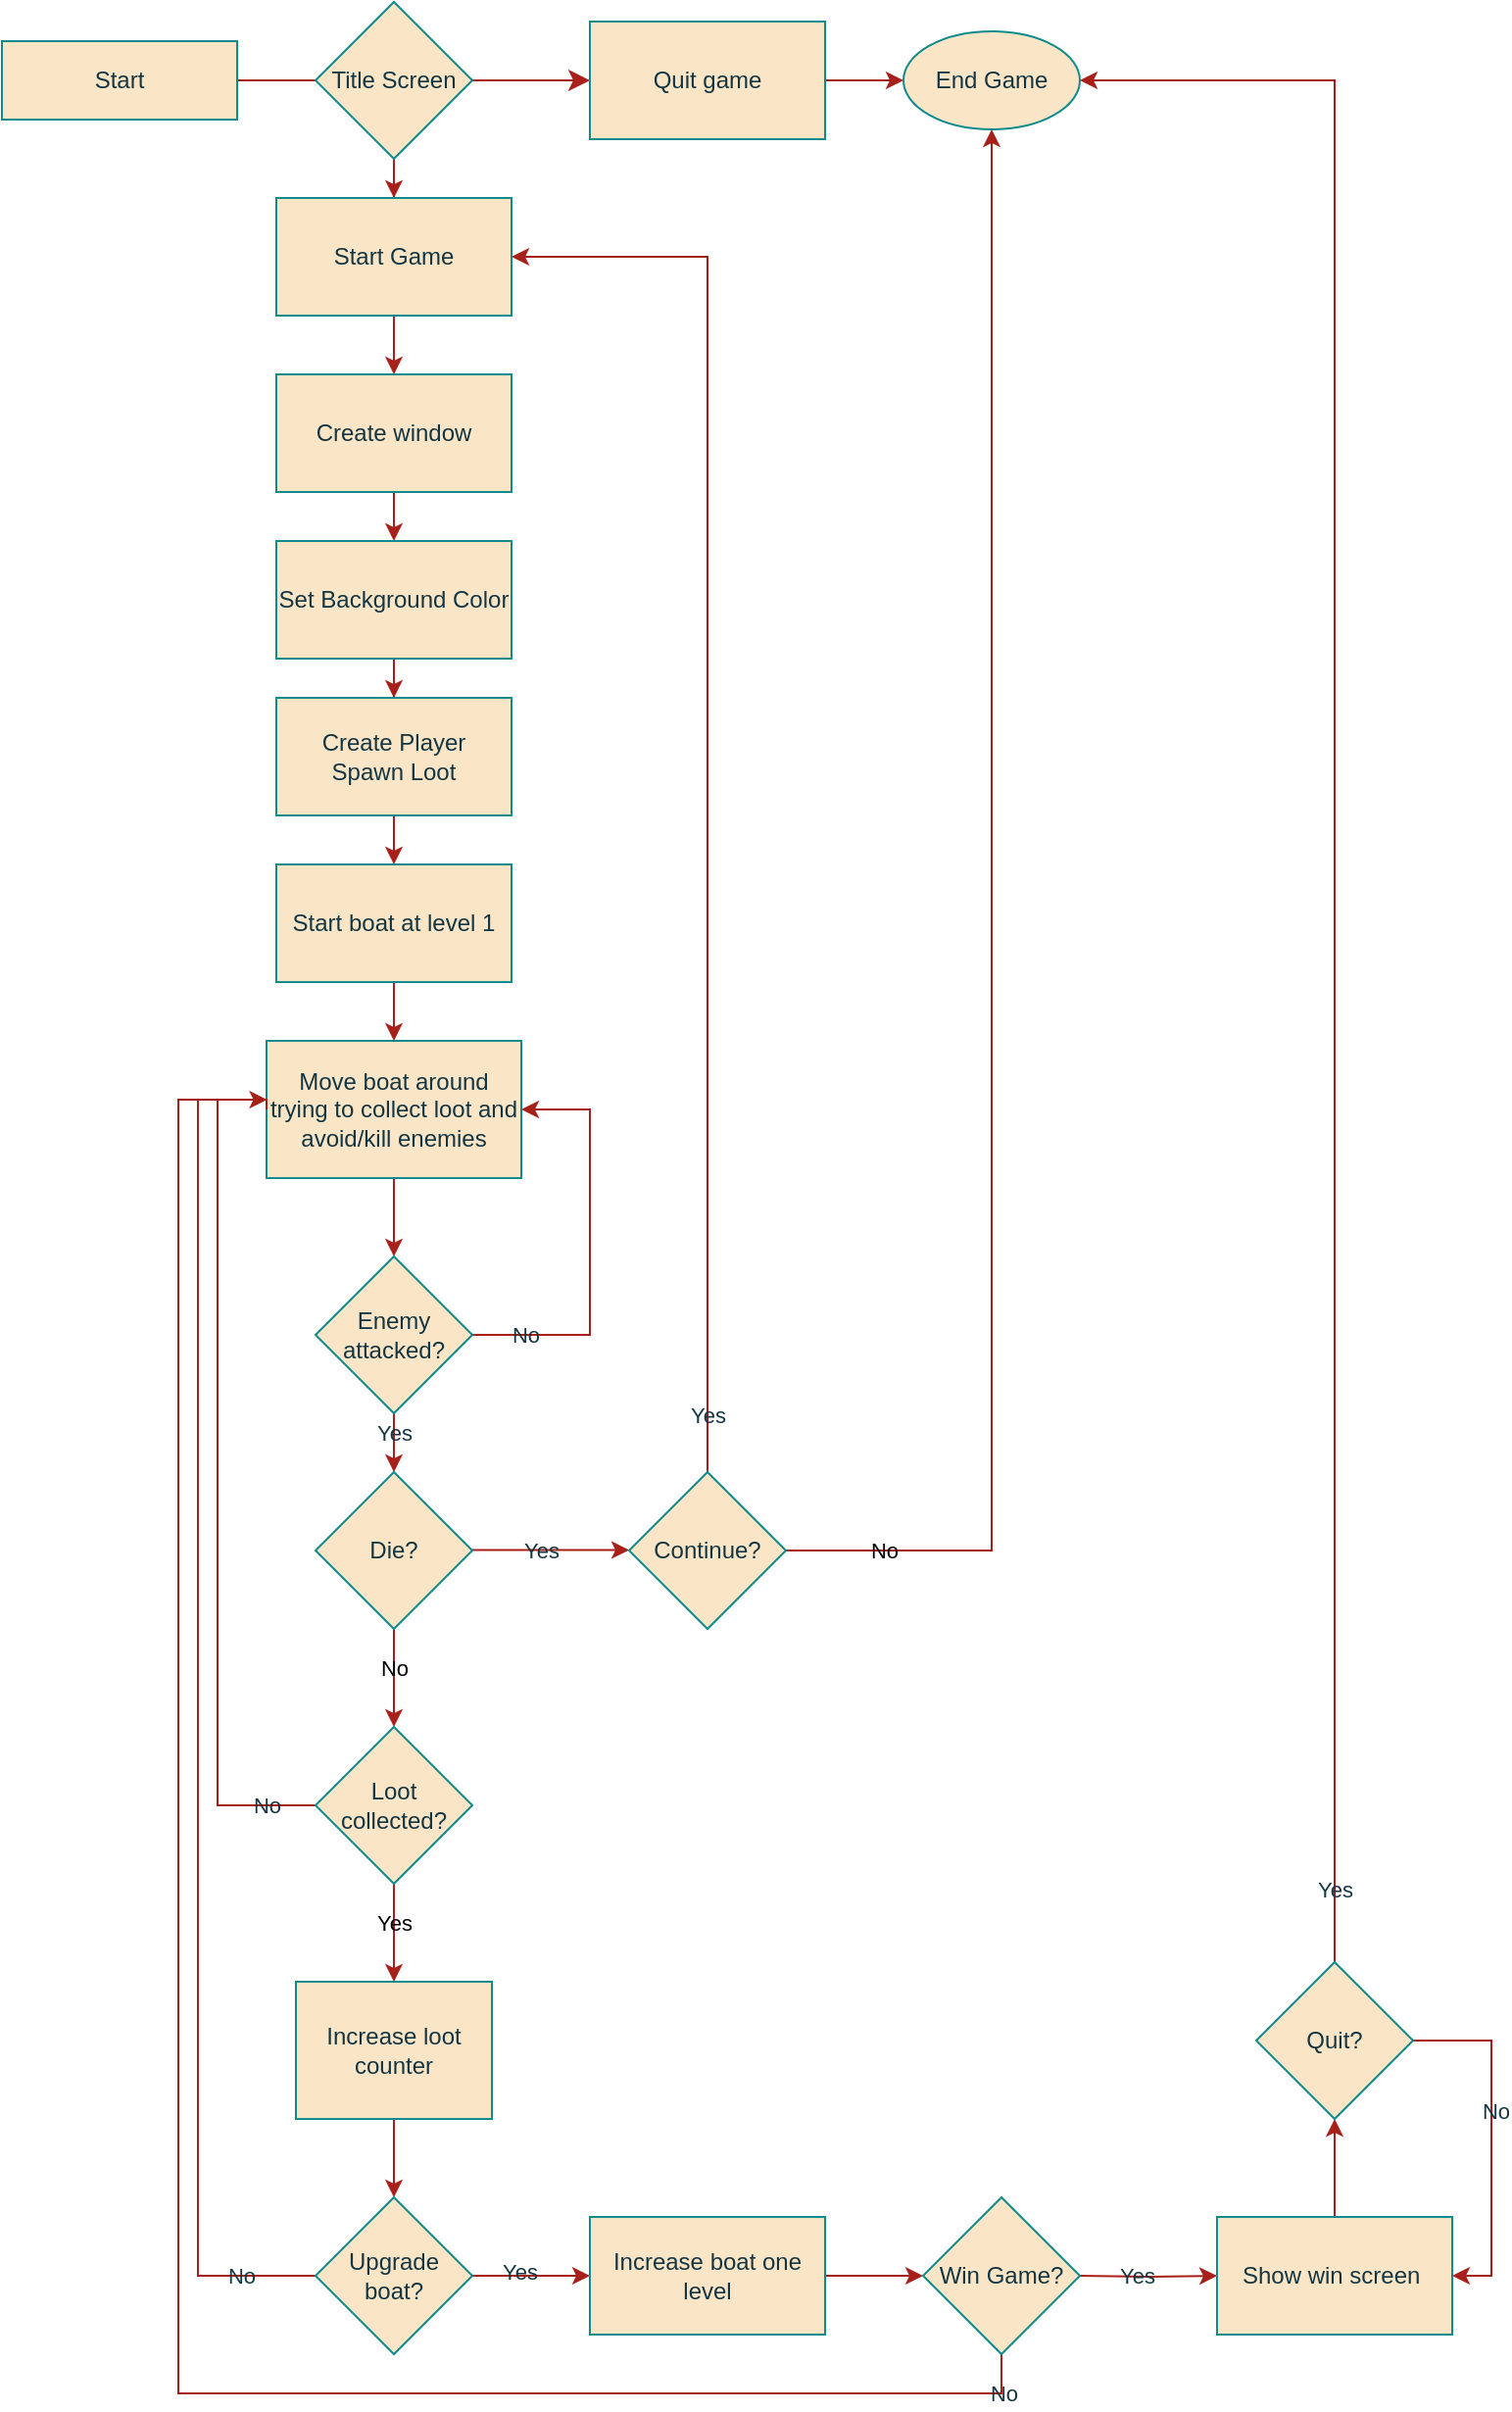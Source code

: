 <mxfile version="21.0.2" type="google"><diagram id="C5RBs43oDa-KdzZeNtuy" name="Page-1"><mxGraphModel grid="1" page="1" gridSize="10" guides="1" tooltips="1" connect="1" arrows="1" fold="1" pageScale="1" pageWidth="827" pageHeight="1169" math="0" shadow="0"><root><mxCell id="WIyWlLk6GJQsqaUBKTNV-0"/><mxCell id="WIyWlLk6GJQsqaUBKTNV-1" parent="WIyWlLk6GJQsqaUBKTNV-0"/><mxCell id="WIyWlLk6GJQsqaUBKTNV-2" value="" style="rounded=0;html=1;jettySize=auto;orthogonalLoop=1;fontSize=11;endArrow=classic;endFill=1;endSize=8;strokeWidth=1;shadow=0;labelBackgroundColor=none;edgeStyle=orthogonalEdgeStyle;strokeColor=#A8201A;fontColor=default;entryX=0;entryY=0.5;entryDx=0;entryDy=0;" edge="1" parent="WIyWlLk6GJQsqaUBKTNV-1" source="WIyWlLk6GJQsqaUBKTNV-3" target="h13ux0XJyZY1OBNdAY6Y-11"><mxGeometry relative="1" as="geometry"><mxPoint x="320" y="60" as="targetPoint"/></mxGeometry></mxCell><mxCell id="WIyWlLk6GJQsqaUBKTNV-3" value="Start" style="rounded=0;whiteSpace=wrap;html=1;fontSize=12;glass=0;strokeWidth=1;shadow=0;labelBackgroundColor=none;fillColor=#FAE5C7;strokeColor=#0F8B8D;fontColor=#143642;" vertex="1" parent="WIyWlLk6GJQsqaUBKTNV-1"><mxGeometry x="40" y="40" width="120" height="40" as="geometry"/></mxCell><mxCell id="h13ux0XJyZY1OBNdAY6Y-15" value="" style="edgeStyle=orthogonalEdgeStyle;rounded=0;orthogonalLoop=1;jettySize=auto;html=1;labelBackgroundColor=none;strokeColor=#A8201A;fontColor=default;" edge="1" parent="WIyWlLk6GJQsqaUBKTNV-1" source="h13ux0XJyZY1OBNdAY6Y-1" target="h13ux0XJyZY1OBNdAY6Y-14"><mxGeometry relative="1" as="geometry"/></mxCell><mxCell id="h13ux0XJyZY1OBNdAY6Y-1" value="Title Screen" style="rhombus;whiteSpace=wrap;html=1;rounded=0;labelBackgroundColor=none;fillColor=#FAE5C7;strokeColor=#0F8B8D;fontColor=#143642;" vertex="1" parent="WIyWlLk6GJQsqaUBKTNV-1"><mxGeometry x="200" y="20" width="80" height="80" as="geometry"/></mxCell><mxCell id="h13ux0XJyZY1OBNdAY6Y-12" style="edgeStyle=orthogonalEdgeStyle;rounded=0;orthogonalLoop=1;jettySize=auto;html=1;endArrow=classic;endFill=1;labelBackgroundColor=none;strokeColor=#A8201A;fontColor=default;" edge="1" parent="WIyWlLk6GJQsqaUBKTNV-1" source="h13ux0XJyZY1OBNdAY6Y-11"><mxGeometry relative="1" as="geometry"><mxPoint x="500.0" y="60" as="targetPoint"/></mxGeometry></mxCell><mxCell id="h13ux0XJyZY1OBNdAY6Y-11" value="Quit game" style="rounded=0;whiteSpace=wrap;html=1;labelBackgroundColor=none;fillColor=#FAE5C7;strokeColor=#0F8B8D;fontColor=#143642;" vertex="1" parent="WIyWlLk6GJQsqaUBKTNV-1"><mxGeometry x="340" y="30" width="120" height="60" as="geometry"/></mxCell><mxCell id="h13ux0XJyZY1OBNdAY6Y-13" value="End Game" style="ellipse;whiteSpace=wrap;html=1;rounded=0;labelBackgroundColor=none;fillColor=#FAE5C7;strokeColor=#0F8B8D;fontColor=#143642;" vertex="1" parent="WIyWlLk6GJQsqaUBKTNV-1"><mxGeometry x="500" y="35" width="90" height="50" as="geometry"/></mxCell><mxCell id="h13ux0XJyZY1OBNdAY6Y-18" value="" style="edgeStyle=orthogonalEdgeStyle;rounded=0;orthogonalLoop=1;jettySize=auto;html=1;labelBackgroundColor=none;strokeColor=#A8201A;fontColor=default;" edge="1" parent="WIyWlLk6GJQsqaUBKTNV-1" source="h13ux0XJyZY1OBNdAY6Y-14" target="h13ux0XJyZY1OBNdAY6Y-17"><mxGeometry relative="1" as="geometry"/></mxCell><mxCell id="h13ux0XJyZY1OBNdAY6Y-14" value="Start Game" style="whiteSpace=wrap;html=1;rounded=0;labelBackgroundColor=none;fillColor=#FAE5C7;strokeColor=#0F8B8D;fontColor=#143642;" vertex="1" parent="WIyWlLk6GJQsqaUBKTNV-1"><mxGeometry x="180" y="120" width="120" height="60" as="geometry"/></mxCell><mxCell id="h13ux0XJyZY1OBNdAY6Y-20" value="" style="edgeStyle=orthogonalEdgeStyle;rounded=0;orthogonalLoop=1;jettySize=auto;html=1;labelBackgroundColor=none;strokeColor=#A8201A;fontColor=default;" edge="1" parent="WIyWlLk6GJQsqaUBKTNV-1" source="h13ux0XJyZY1OBNdAY6Y-17" target="h13ux0XJyZY1OBNdAY6Y-19"><mxGeometry relative="1" as="geometry"/></mxCell><mxCell id="h13ux0XJyZY1OBNdAY6Y-17" value="Create window" style="whiteSpace=wrap;html=1;rounded=0;labelBackgroundColor=none;fillColor=#FAE5C7;strokeColor=#0F8B8D;fontColor=#143642;" vertex="1" parent="WIyWlLk6GJQsqaUBKTNV-1"><mxGeometry x="180" y="210" width="120" height="60" as="geometry"/></mxCell><mxCell id="h13ux0XJyZY1OBNdAY6Y-22" value="" style="edgeStyle=orthogonalEdgeStyle;rounded=0;orthogonalLoop=1;jettySize=auto;html=1;labelBackgroundColor=none;strokeColor=#A8201A;fontColor=default;" edge="1" parent="WIyWlLk6GJQsqaUBKTNV-1" source="h13ux0XJyZY1OBNdAY6Y-19" target="h13ux0XJyZY1OBNdAY6Y-21"><mxGeometry relative="1" as="geometry"/></mxCell><mxCell id="h13ux0XJyZY1OBNdAY6Y-19" value="Set Background Color" style="whiteSpace=wrap;html=1;rounded=0;labelBackgroundColor=none;fillColor=#FAE5C7;strokeColor=#0F8B8D;fontColor=#143642;" vertex="1" parent="WIyWlLk6GJQsqaUBKTNV-1"><mxGeometry x="180" y="295" width="120" height="60" as="geometry"/></mxCell><mxCell id="h13ux0XJyZY1OBNdAY6Y-38" value="" style="edgeStyle=orthogonalEdgeStyle;rounded=0;orthogonalLoop=1;jettySize=auto;html=1;labelBackgroundColor=none;strokeColor=#A8201A;fontColor=default;" edge="1" parent="WIyWlLk6GJQsqaUBKTNV-1" source="h13ux0XJyZY1OBNdAY6Y-21" target="h13ux0XJyZY1OBNdAY6Y-37"><mxGeometry relative="1" as="geometry"/></mxCell><mxCell id="h13ux0XJyZY1OBNdAY6Y-21" value="Create Player&lt;br&gt;Spawn Loot" style="whiteSpace=wrap;html=1;rounded=0;labelBackgroundColor=none;fillColor=#FAE5C7;strokeColor=#0F8B8D;fontColor=#143642;" vertex="1" parent="WIyWlLk6GJQsqaUBKTNV-1"><mxGeometry x="180" y="375" width="120" height="60" as="geometry"/></mxCell><mxCell id="h13ux0XJyZY1OBNdAY6Y-40" style="edgeStyle=orthogonalEdgeStyle;rounded=0;orthogonalLoop=1;jettySize=auto;html=1;entryX=0.5;entryY=0;entryDx=0;entryDy=0;labelBackgroundColor=none;strokeColor=#A8201A;fontColor=default;" edge="1" parent="WIyWlLk6GJQsqaUBKTNV-1" source="h13ux0XJyZY1OBNdAY6Y-25"><mxGeometry relative="1" as="geometry"><mxPoint x="240" y="660" as="targetPoint"/></mxGeometry></mxCell><mxCell id="h13ux0XJyZY1OBNdAY6Y-25" value="Move boat around trying to collect loot and avoid/kill enemies" style="whiteSpace=wrap;html=1;rounded=0;labelBackgroundColor=none;fillColor=#FAE5C7;strokeColor=#0F8B8D;fontColor=#143642;" vertex="1" parent="WIyWlLk6GJQsqaUBKTNV-1"><mxGeometry x="175" y="550" width="130" height="70" as="geometry"/></mxCell><mxCell id="h13ux0XJyZY1OBNdAY6Y-30" value="" style="edgeStyle=orthogonalEdgeStyle;rounded=0;orthogonalLoop=1;jettySize=auto;html=1;labelBackgroundColor=none;strokeColor=#A8201A;fontColor=default;" edge="1" parent="WIyWlLk6GJQsqaUBKTNV-1"><mxGeometry relative="1" as="geometry"><mxPoint x="280" y="809.76" as="sourcePoint"/><mxPoint x="360" y="809.76" as="targetPoint"/></mxGeometry></mxCell><mxCell id="h13ux0XJyZY1OBNdAY6Y-31" value="Yes" style="edgeLabel;html=1;align=center;verticalAlign=middle;resizable=0;points=[];rounded=0;labelBackgroundColor=none;fontColor=#143642;" connectable="0" vertex="1" parent="h13ux0XJyZY1OBNdAY6Y-30"><mxGeometry x="-0.129" y="-2" relative="1" as="geometry"><mxPoint y="-2" as="offset"/></mxGeometry></mxCell><mxCell id="h13ux0XJyZY1OBNdAY6Y-45" value="No" style="edgeStyle=orthogonalEdgeStyle;rounded=0;orthogonalLoop=1;jettySize=auto;html=1;labelBackgroundColor=none;strokeColor=#A8201A;fontColor=default;" edge="1" parent="WIyWlLk6GJQsqaUBKTNV-1" source="h13ux0XJyZY1OBNdAY6Y-27" target="h13ux0XJyZY1OBNdAY6Y-44"><mxGeometry x="-0.2" relative="1" as="geometry"><mxPoint as="offset"/></mxGeometry></mxCell><mxCell id="h13ux0XJyZY1OBNdAY6Y-27" value="Die?" style="rhombus;whiteSpace=wrap;html=1;rounded=0;labelBackgroundColor=none;fillColor=#FAE5C7;strokeColor=#0F8B8D;fontColor=#143642;" vertex="1" parent="WIyWlLk6GJQsqaUBKTNV-1"><mxGeometry x="200" y="770" width="80" height="80" as="geometry"/></mxCell><mxCell id="h13ux0XJyZY1OBNdAY6Y-32" value="No" style="edgeStyle=orthogonalEdgeStyle;rounded=0;orthogonalLoop=1;jettySize=auto;html=1;entryX=0.5;entryY=1;entryDx=0;entryDy=0;labelBackgroundColor=none;strokeColor=#A8201A;fontColor=default;" edge="1" parent="WIyWlLk6GJQsqaUBKTNV-1" source="h13ux0XJyZY1OBNdAY6Y-29" target="h13ux0XJyZY1OBNdAY6Y-13"><mxGeometry x="-0.879" relative="1" as="geometry"><mxPoint as="offset"/></mxGeometry></mxCell><mxCell id="A9nBCzNEmqJW-9fLNjOd-28" style="edgeStyle=orthogonalEdgeStyle;rounded=0;orthogonalLoop=1;jettySize=auto;html=1;entryX=1;entryY=0.5;entryDx=0;entryDy=0;labelBackgroundColor=none;strokeColor=#A8201A;fontColor=default;" edge="1" parent="WIyWlLk6GJQsqaUBKTNV-1" source="h13ux0XJyZY1OBNdAY6Y-29" target="h13ux0XJyZY1OBNdAY6Y-14"><mxGeometry relative="1" as="geometry"><Array as="points"><mxPoint x="400" y="150"/></Array></mxGeometry></mxCell><mxCell id="A9nBCzNEmqJW-9fLNjOd-29" value="Yes" style="edgeLabel;html=1;align=center;verticalAlign=middle;resizable=0;points=[];rounded=0;labelBackgroundColor=none;fontColor=#143642;" connectable="0" vertex="1" parent="A9nBCzNEmqJW-9fLNjOd-28"><mxGeometry x="-0.887" y="2" relative="1" as="geometry"><mxPoint x="2" y="11" as="offset"/></mxGeometry></mxCell><mxCell id="h13ux0XJyZY1OBNdAY6Y-29" value="Continue?" style="rhombus;whiteSpace=wrap;html=1;rounded=0;labelBackgroundColor=none;fillColor=#FAE5C7;strokeColor=#0F8B8D;fontColor=#143642;" vertex="1" parent="WIyWlLk6GJQsqaUBKTNV-1"><mxGeometry x="360" y="770" width="80" height="80" as="geometry"/></mxCell><mxCell id="h13ux0XJyZY1OBNdAY6Y-39" style="edgeStyle=orthogonalEdgeStyle;rounded=0;orthogonalLoop=1;jettySize=auto;html=1;entryX=0.5;entryY=0;entryDx=0;entryDy=0;labelBackgroundColor=none;strokeColor=#A8201A;fontColor=default;" edge="1" parent="WIyWlLk6GJQsqaUBKTNV-1" source="h13ux0XJyZY1OBNdAY6Y-37" target="h13ux0XJyZY1OBNdAY6Y-25"><mxGeometry relative="1" as="geometry"/></mxCell><mxCell id="h13ux0XJyZY1OBNdAY6Y-37" value="Start boat at level 1" style="whiteSpace=wrap;html=1;rounded=0;labelBackgroundColor=none;fillColor=#FAE5C7;strokeColor=#0F8B8D;fontColor=#143642;" vertex="1" parent="WIyWlLk6GJQsqaUBKTNV-1"><mxGeometry x="180" y="460" width="120" height="60" as="geometry"/></mxCell><mxCell id="h13ux0XJyZY1OBNdAY6Y-46" style="edgeStyle=orthogonalEdgeStyle;rounded=0;orthogonalLoop=1;jettySize=auto;html=1;entryX=0;entryY=0.5;entryDx=0;entryDy=0;endArrow=none;endFill=0;labelBackgroundColor=none;strokeColor=#A8201A;fontColor=default;" edge="1" parent="WIyWlLk6GJQsqaUBKTNV-1" source="h13ux0XJyZY1OBNdAY6Y-44" target="h13ux0XJyZY1OBNdAY6Y-25"><mxGeometry relative="1" as="geometry"><Array as="points"><mxPoint x="150" y="940"/><mxPoint x="150" y="580"/></Array></mxGeometry></mxCell><mxCell id="h13ux0XJyZY1OBNdAY6Y-47" value="No" style="edgeLabel;html=1;align=center;verticalAlign=middle;resizable=0;points=[];rounded=0;labelBackgroundColor=none;fontColor=#143642;" connectable="0" vertex="1" parent="h13ux0XJyZY1OBNdAY6Y-46"><mxGeometry x="-0.812" y="2" relative="1" as="geometry"><mxPoint x="16" y="-2" as="offset"/></mxGeometry></mxCell><mxCell id="A9nBCzNEmqJW-9fLNjOd-4" value="Yes" style="edgeStyle=orthogonalEdgeStyle;rounded=0;orthogonalLoop=1;jettySize=auto;html=1;entryX=0.5;entryY=0;entryDx=0;entryDy=0;labelBackgroundColor=none;strokeColor=#A8201A;fontColor=default;" edge="1" parent="WIyWlLk6GJQsqaUBKTNV-1" source="h13ux0XJyZY1OBNdAY6Y-44" target="h13ux0XJyZY1OBNdAY6Y-53"><mxGeometry x="-0.2" relative="1" as="geometry"><mxPoint as="offset"/></mxGeometry></mxCell><mxCell id="h13ux0XJyZY1OBNdAY6Y-44" value="Loot collected?" style="rhombus;whiteSpace=wrap;html=1;rounded=0;labelBackgroundColor=none;fillColor=#FAE5C7;strokeColor=#0F8B8D;fontColor=#143642;" vertex="1" parent="WIyWlLk6GJQsqaUBKTNV-1"><mxGeometry x="200" y="900" width="80" height="80" as="geometry"/></mxCell><mxCell id="A9nBCzNEmqJW-9fLNjOd-6" value="" style="edgeStyle=orthogonalEdgeStyle;rounded=0;orthogonalLoop=1;jettySize=auto;html=1;labelBackgroundColor=none;strokeColor=#A8201A;fontColor=default;" edge="1" parent="WIyWlLk6GJQsqaUBKTNV-1" source="h13ux0XJyZY1OBNdAY6Y-53" target="A9nBCzNEmqJW-9fLNjOd-5"><mxGeometry relative="1" as="geometry"/></mxCell><mxCell id="h13ux0XJyZY1OBNdAY6Y-53" value="Increase loot counter" style="rounded=0;whiteSpace=wrap;html=1;labelBackgroundColor=none;fillColor=#FAE5C7;strokeColor=#0F8B8D;fontColor=#143642;" vertex="1" parent="WIyWlLk6GJQsqaUBKTNV-1"><mxGeometry x="190" y="1030" width="100" height="70" as="geometry"/></mxCell><mxCell id="A9nBCzNEmqJW-9fLNjOd-8" value="" style="edgeStyle=orthogonalEdgeStyle;rounded=0;orthogonalLoop=1;jettySize=auto;html=1;labelBackgroundColor=none;strokeColor=#A8201A;fontColor=default;" edge="1" parent="WIyWlLk6GJQsqaUBKTNV-1" source="A9nBCzNEmqJW-9fLNjOd-5" target="A9nBCzNEmqJW-9fLNjOd-7"><mxGeometry relative="1" as="geometry"/></mxCell><mxCell id="A9nBCzNEmqJW-9fLNjOd-9" value="Yes" style="edgeLabel;html=1;align=center;verticalAlign=middle;resizable=0;points=[];rounded=0;labelBackgroundColor=none;fontColor=#143642;" connectable="0" vertex="1" parent="A9nBCzNEmqJW-9fLNjOd-8"><mxGeometry x="-0.213" y="2" relative="1" as="geometry"><mxPoint as="offset"/></mxGeometry></mxCell><mxCell id="A9nBCzNEmqJW-9fLNjOd-10" style="edgeStyle=orthogonalEdgeStyle;rounded=0;orthogonalLoop=1;jettySize=auto;html=1;endArrow=none;endFill=0;labelBackgroundColor=none;strokeColor=#A8201A;fontColor=default;" edge="1" parent="WIyWlLk6GJQsqaUBKTNV-1" source="A9nBCzNEmqJW-9fLNjOd-5" target="h13ux0XJyZY1OBNdAY6Y-25"><mxGeometry relative="1" as="geometry"><mxPoint x="170" y="580" as="targetPoint"/><Array as="points"><mxPoint x="140" y="1180"/><mxPoint x="140" y="580"/></Array></mxGeometry></mxCell><mxCell id="A9nBCzNEmqJW-9fLNjOd-12" value="No" style="edgeLabel;html=1;align=center;verticalAlign=middle;resizable=0;points=[];rounded=0;labelBackgroundColor=none;fontColor=#143642;" connectable="0" vertex="1" parent="A9nBCzNEmqJW-9fLNjOd-10"><mxGeometry x="-0.89" y="-2" relative="1" as="geometry"><mxPoint y="2" as="offset"/></mxGeometry></mxCell><mxCell id="A9nBCzNEmqJW-9fLNjOd-5" value="Upgrade boat?" style="rhombus;whiteSpace=wrap;html=1;rounded=0;labelBackgroundColor=none;fillColor=#FAE5C7;strokeColor=#0F8B8D;fontColor=#143642;" vertex="1" parent="WIyWlLk6GJQsqaUBKTNV-1"><mxGeometry x="200" y="1140" width="80" height="80" as="geometry"/></mxCell><mxCell id="A9nBCzNEmqJW-9fLNjOd-14" value="" style="edgeStyle=orthogonalEdgeStyle;rounded=0;orthogonalLoop=1;jettySize=auto;html=1;labelBackgroundColor=none;strokeColor=#A8201A;fontColor=default;" edge="1" parent="WIyWlLk6GJQsqaUBKTNV-1" source="A9nBCzNEmqJW-9fLNjOd-7"><mxGeometry relative="1" as="geometry"><mxPoint x="510" y="1180" as="targetPoint"/></mxGeometry></mxCell><mxCell id="A9nBCzNEmqJW-9fLNjOd-7" value="Increase boat one level" style="whiteSpace=wrap;html=1;rounded=0;labelBackgroundColor=none;fillColor=#FAE5C7;strokeColor=#0F8B8D;fontColor=#143642;" vertex="1" parent="WIyWlLk6GJQsqaUBKTNV-1"><mxGeometry x="340" y="1150" width="120" height="60" as="geometry"/></mxCell><mxCell id="A9nBCzNEmqJW-9fLNjOd-15" style="edgeStyle=orthogonalEdgeStyle;rounded=0;orthogonalLoop=1;jettySize=auto;html=1;entryX=0.002;entryY=0.429;entryDx=0;entryDy=0;entryPerimeter=0;labelBackgroundColor=none;strokeColor=#A8201A;fontColor=default;" edge="1" parent="WIyWlLk6GJQsqaUBKTNV-1" target="h13ux0XJyZY1OBNdAY6Y-25"><mxGeometry relative="1" as="geometry"><mxPoint x="170" y="580" as="targetPoint"/><mxPoint x="549.98" y="1215" as="sourcePoint"/><Array as="points"><mxPoint x="550" y="1240"/><mxPoint x="130" y="1240"/><mxPoint x="130" y="580"/></Array></mxGeometry></mxCell><mxCell id="A9nBCzNEmqJW-9fLNjOd-17" value="No" style="edgeLabel;html=1;align=center;verticalAlign=middle;resizable=0;points=[];rounded=0;labelBackgroundColor=none;fontColor=#143642;" connectable="0" vertex="1" parent="A9nBCzNEmqJW-9fLNjOd-15"><mxGeometry x="-0.578" y="-2" relative="1" as="geometry"><mxPoint x="218" y="2" as="offset"/></mxGeometry></mxCell><mxCell id="A9nBCzNEmqJW-9fLNjOd-19" value="" style="edgeStyle=orthogonalEdgeStyle;rounded=0;orthogonalLoop=1;jettySize=auto;html=1;labelBackgroundColor=none;strokeColor=#A8201A;fontColor=default;" edge="1" parent="WIyWlLk6GJQsqaUBKTNV-1" target="A9nBCzNEmqJW-9fLNjOd-18"><mxGeometry relative="1" as="geometry"><mxPoint x="590" y="1180" as="sourcePoint"/></mxGeometry></mxCell><mxCell id="A9nBCzNEmqJW-9fLNjOd-20" value="Yes" style="edgeLabel;html=1;align=center;verticalAlign=middle;resizable=0;points=[];rounded=0;labelBackgroundColor=none;fontColor=#143642;" connectable="0" vertex="1" parent="A9nBCzNEmqJW-9fLNjOd-19"><mxGeometry x="-0.175" y="1" relative="1" as="geometry"><mxPoint as="offset"/></mxGeometry></mxCell><mxCell id="A9nBCzNEmqJW-9fLNjOd-34" style="edgeStyle=orthogonalEdgeStyle;rounded=0;orthogonalLoop=1;jettySize=auto;html=1;entryX=0.5;entryY=1;entryDx=0;entryDy=0;labelBackgroundColor=none;strokeColor=#A8201A;fontColor=default;" edge="1" parent="WIyWlLk6GJQsqaUBKTNV-1" source="A9nBCzNEmqJW-9fLNjOd-18" target="A9nBCzNEmqJW-9fLNjOd-32"><mxGeometry relative="1" as="geometry"/></mxCell><mxCell id="A9nBCzNEmqJW-9fLNjOd-18" value="Show win screen&amp;nbsp;" style="whiteSpace=wrap;html=1;rounded=0;labelBackgroundColor=none;fillColor=#FAE5C7;strokeColor=#0F8B8D;fontColor=#143642;" vertex="1" parent="WIyWlLk6GJQsqaUBKTNV-1"><mxGeometry x="660" y="1150" width="120" height="60" as="geometry"/></mxCell><mxCell id="A9nBCzNEmqJW-9fLNjOd-21" value="Win Game?" style="rhombus;whiteSpace=wrap;html=1;rounded=0;labelBackgroundColor=none;fillColor=#FAE5C7;strokeColor=#0F8B8D;fontColor=#143642;" vertex="1" parent="WIyWlLk6GJQsqaUBKTNV-1"><mxGeometry x="510" y="1140" width="80" height="80" as="geometry"/></mxCell><mxCell id="A9nBCzNEmqJW-9fLNjOd-24" style="edgeStyle=orthogonalEdgeStyle;rounded=0;orthogonalLoop=1;jettySize=auto;html=1;entryX=0.5;entryY=0;entryDx=0;entryDy=0;labelBackgroundColor=none;strokeColor=#A8201A;fontColor=default;" edge="1" parent="WIyWlLk6GJQsqaUBKTNV-1" source="A9nBCzNEmqJW-9fLNjOd-23" target="h13ux0XJyZY1OBNdAY6Y-27"><mxGeometry relative="1" as="geometry"/></mxCell><mxCell id="A9nBCzNEmqJW-9fLNjOd-25" value="Yes" style="edgeLabel;html=1;align=center;verticalAlign=middle;resizable=0;points=[];rounded=0;labelBackgroundColor=none;fontColor=#143642;" connectable="0" vertex="1" parent="A9nBCzNEmqJW-9fLNjOd-24"><mxGeometry x="-0.615" relative="1" as="geometry"><mxPoint as="offset"/></mxGeometry></mxCell><mxCell id="A9nBCzNEmqJW-9fLNjOd-26" style="edgeStyle=orthogonalEdgeStyle;rounded=0;orthogonalLoop=1;jettySize=auto;html=1;entryX=1;entryY=0.5;entryDx=0;entryDy=0;labelBackgroundColor=none;strokeColor=#A8201A;fontColor=default;" edge="1" parent="WIyWlLk6GJQsqaUBKTNV-1" source="A9nBCzNEmqJW-9fLNjOd-23" target="h13ux0XJyZY1OBNdAY6Y-25"><mxGeometry relative="1" as="geometry"><mxPoint x="340" y="570" as="targetPoint"/><Array as="points"><mxPoint x="340" y="700"/><mxPoint x="340" y="585"/></Array></mxGeometry></mxCell><mxCell id="A9nBCzNEmqJW-9fLNjOd-27" value="No" style="edgeLabel;html=1;align=center;verticalAlign=middle;resizable=0;points=[];rounded=0;labelBackgroundColor=none;fontColor=#143642;" connectable="0" vertex="1" parent="A9nBCzNEmqJW-9fLNjOd-26"><mxGeometry x="-0.743" relative="1" as="geometry"><mxPoint as="offset"/></mxGeometry></mxCell><mxCell id="A9nBCzNEmqJW-9fLNjOd-23" value="Enemy attacked?" style="rhombus;whiteSpace=wrap;html=1;rounded=0;labelBackgroundColor=none;fillColor=#FAE5C7;strokeColor=#0F8B8D;fontColor=#143642;" vertex="1" parent="WIyWlLk6GJQsqaUBKTNV-1"><mxGeometry x="200" y="660" width="80" height="80" as="geometry"/></mxCell><mxCell id="A9nBCzNEmqJW-9fLNjOd-35" style="edgeStyle=orthogonalEdgeStyle;rounded=0;orthogonalLoop=1;jettySize=auto;html=1;entryX=1;entryY=0.5;entryDx=0;entryDy=0;labelBackgroundColor=none;strokeColor=#A8201A;fontColor=default;" edge="1" parent="WIyWlLk6GJQsqaUBKTNV-1" source="A9nBCzNEmqJW-9fLNjOd-32" target="A9nBCzNEmqJW-9fLNjOd-18"><mxGeometry relative="1" as="geometry"><Array as="points"><mxPoint x="800" y="1060"/><mxPoint x="800" y="1180"/></Array></mxGeometry></mxCell><mxCell id="A9nBCzNEmqJW-9fLNjOd-36" value="No" style="edgeLabel;html=1;align=center;verticalAlign=middle;resizable=0;points=[];rounded=0;labelBackgroundColor=none;fontColor=#143642;" connectable="0" vertex="1" parent="A9nBCzNEmqJW-9fLNjOd-35"><mxGeometry x="-0.163" y="2" relative="1" as="geometry"><mxPoint as="offset"/></mxGeometry></mxCell><mxCell id="A9nBCzNEmqJW-9fLNjOd-37" style="edgeStyle=orthogonalEdgeStyle;rounded=0;orthogonalLoop=1;jettySize=auto;html=1;entryX=1;entryY=0.5;entryDx=0;entryDy=0;labelBackgroundColor=none;strokeColor=#A8201A;fontColor=default;" edge="1" parent="WIyWlLk6GJQsqaUBKTNV-1" source="A9nBCzNEmqJW-9fLNjOd-32" target="h13ux0XJyZY1OBNdAY6Y-13"><mxGeometry relative="1" as="geometry"><Array as="points"><mxPoint x="720" y="60"/></Array></mxGeometry></mxCell><mxCell id="A9nBCzNEmqJW-9fLNjOd-38" value="Yes" style="edgeLabel;html=1;align=center;verticalAlign=middle;resizable=0;points=[];rounded=0;labelBackgroundColor=none;fontColor=#143642;" connectable="0" vertex="1" parent="A9nBCzNEmqJW-9fLNjOd-37"><mxGeometry x="-0.932" relative="1" as="geometry"><mxPoint as="offset"/></mxGeometry></mxCell><mxCell id="A9nBCzNEmqJW-9fLNjOd-32" value="Quit?" style="rhombus;whiteSpace=wrap;html=1;rounded=0;labelBackgroundColor=none;fillColor=#FAE5C7;strokeColor=#0F8B8D;fontColor=#143642;" vertex="1" parent="WIyWlLk6GJQsqaUBKTNV-1"><mxGeometry x="680" y="1020" width="80" height="80" as="geometry"/></mxCell></root></mxGraphModel></diagram></mxfile>